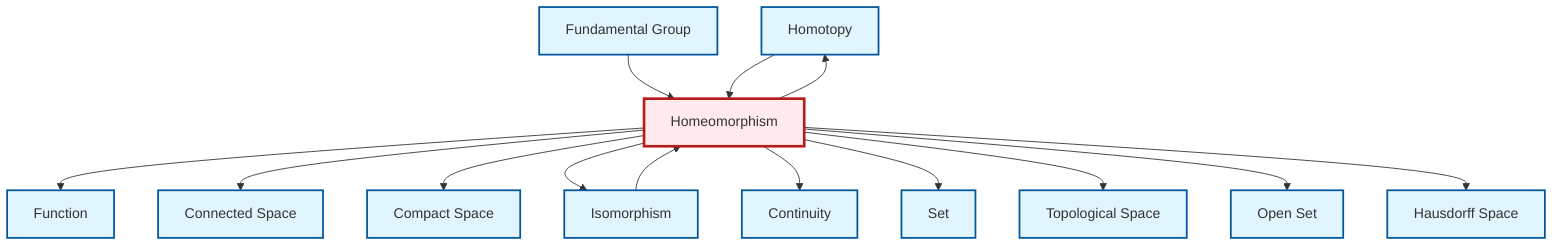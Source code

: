 graph TD
    classDef definition fill:#e1f5fe,stroke:#01579b,stroke-width:2px
    classDef theorem fill:#f3e5f5,stroke:#4a148c,stroke-width:2px
    classDef axiom fill:#fff3e0,stroke:#e65100,stroke-width:2px
    classDef example fill:#e8f5e9,stroke:#1b5e20,stroke-width:2px
    classDef current fill:#ffebee,stroke:#b71c1c,stroke-width:3px
    def-homotopy["Homotopy"]:::definition
    def-fundamental-group["Fundamental Group"]:::definition
    def-open-set["Open Set"]:::definition
    def-compact["Compact Space"]:::definition
    def-function["Function"]:::definition
    def-continuity["Continuity"]:::definition
    def-homeomorphism["Homeomorphism"]:::definition
    def-hausdorff["Hausdorff Space"]:::definition
    def-connected["Connected Space"]:::definition
    def-topological-space["Topological Space"]:::definition
    def-set["Set"]:::definition
    def-isomorphism["Isomorphism"]:::definition
    def-homeomorphism --> def-function
    def-homeomorphism --> def-homotopy
    def-homeomorphism --> def-connected
    def-homeomorphism --> def-compact
    def-isomorphism --> def-homeomorphism
    def-homeomorphism --> def-isomorphism
    def-homeomorphism --> def-continuity
    def-homeomorphism --> def-set
    def-homeomorphism --> def-topological-space
    def-homeomorphism --> def-open-set
    def-homeomorphism --> def-hausdorff
    def-fundamental-group --> def-homeomorphism
    def-homotopy --> def-homeomorphism
    class def-homeomorphism current